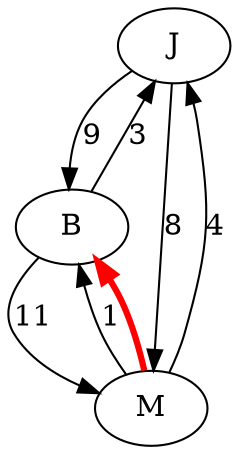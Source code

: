 digraph G {
	J -> B[label="9"];
	J -> M[label="8"];
	B -> J[label="3"];
	B -> M[label="11"];
	M -> J[label="4"];
	M -> B[label="1"];
	M -> B[color=red, penwidth=3.0];
}